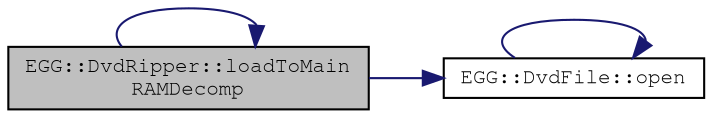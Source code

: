 digraph "EGG::DvdRipper::loadToMainRAMDecomp"
{
 // LATEX_PDF_SIZE
  edge [fontname="FreeMono",fontsize="10",labelfontname="FreeMono",labelfontsize="10"];
  node [fontname="FreeMono",fontsize="10",shape=record];
  rankdir="LR";
  Node1 [label="EGG::DvdRipper::loadToMain\lRAMDecomp",height=0.2,width=0.4,color="black", fillcolor="grey75", style="filled", fontcolor="black",tooltip="Load and decompress a file on the disc to main RAM given the path."];
  Node1 -> Node1 [color="midnightblue",fontsize="10",style="solid",fontname="FreeMono"];
  Node1 -> Node2 [color="midnightblue",fontsize="10",style="solid",fontname="FreeMono"];
  Node2 [label="EGG::DvdFile::open",height=0.2,width=0.4,color="black", fillcolor="white", style="filled",URL="$class_e_g_g_1_1_dvd_file.html#aeddd7a1ad22593c6b7442147767785b9",tooltip="Opens a file given the path."];
  Node2 -> Node2 [color="midnightblue",fontsize="10",style="solid",fontname="FreeMono"];
}
